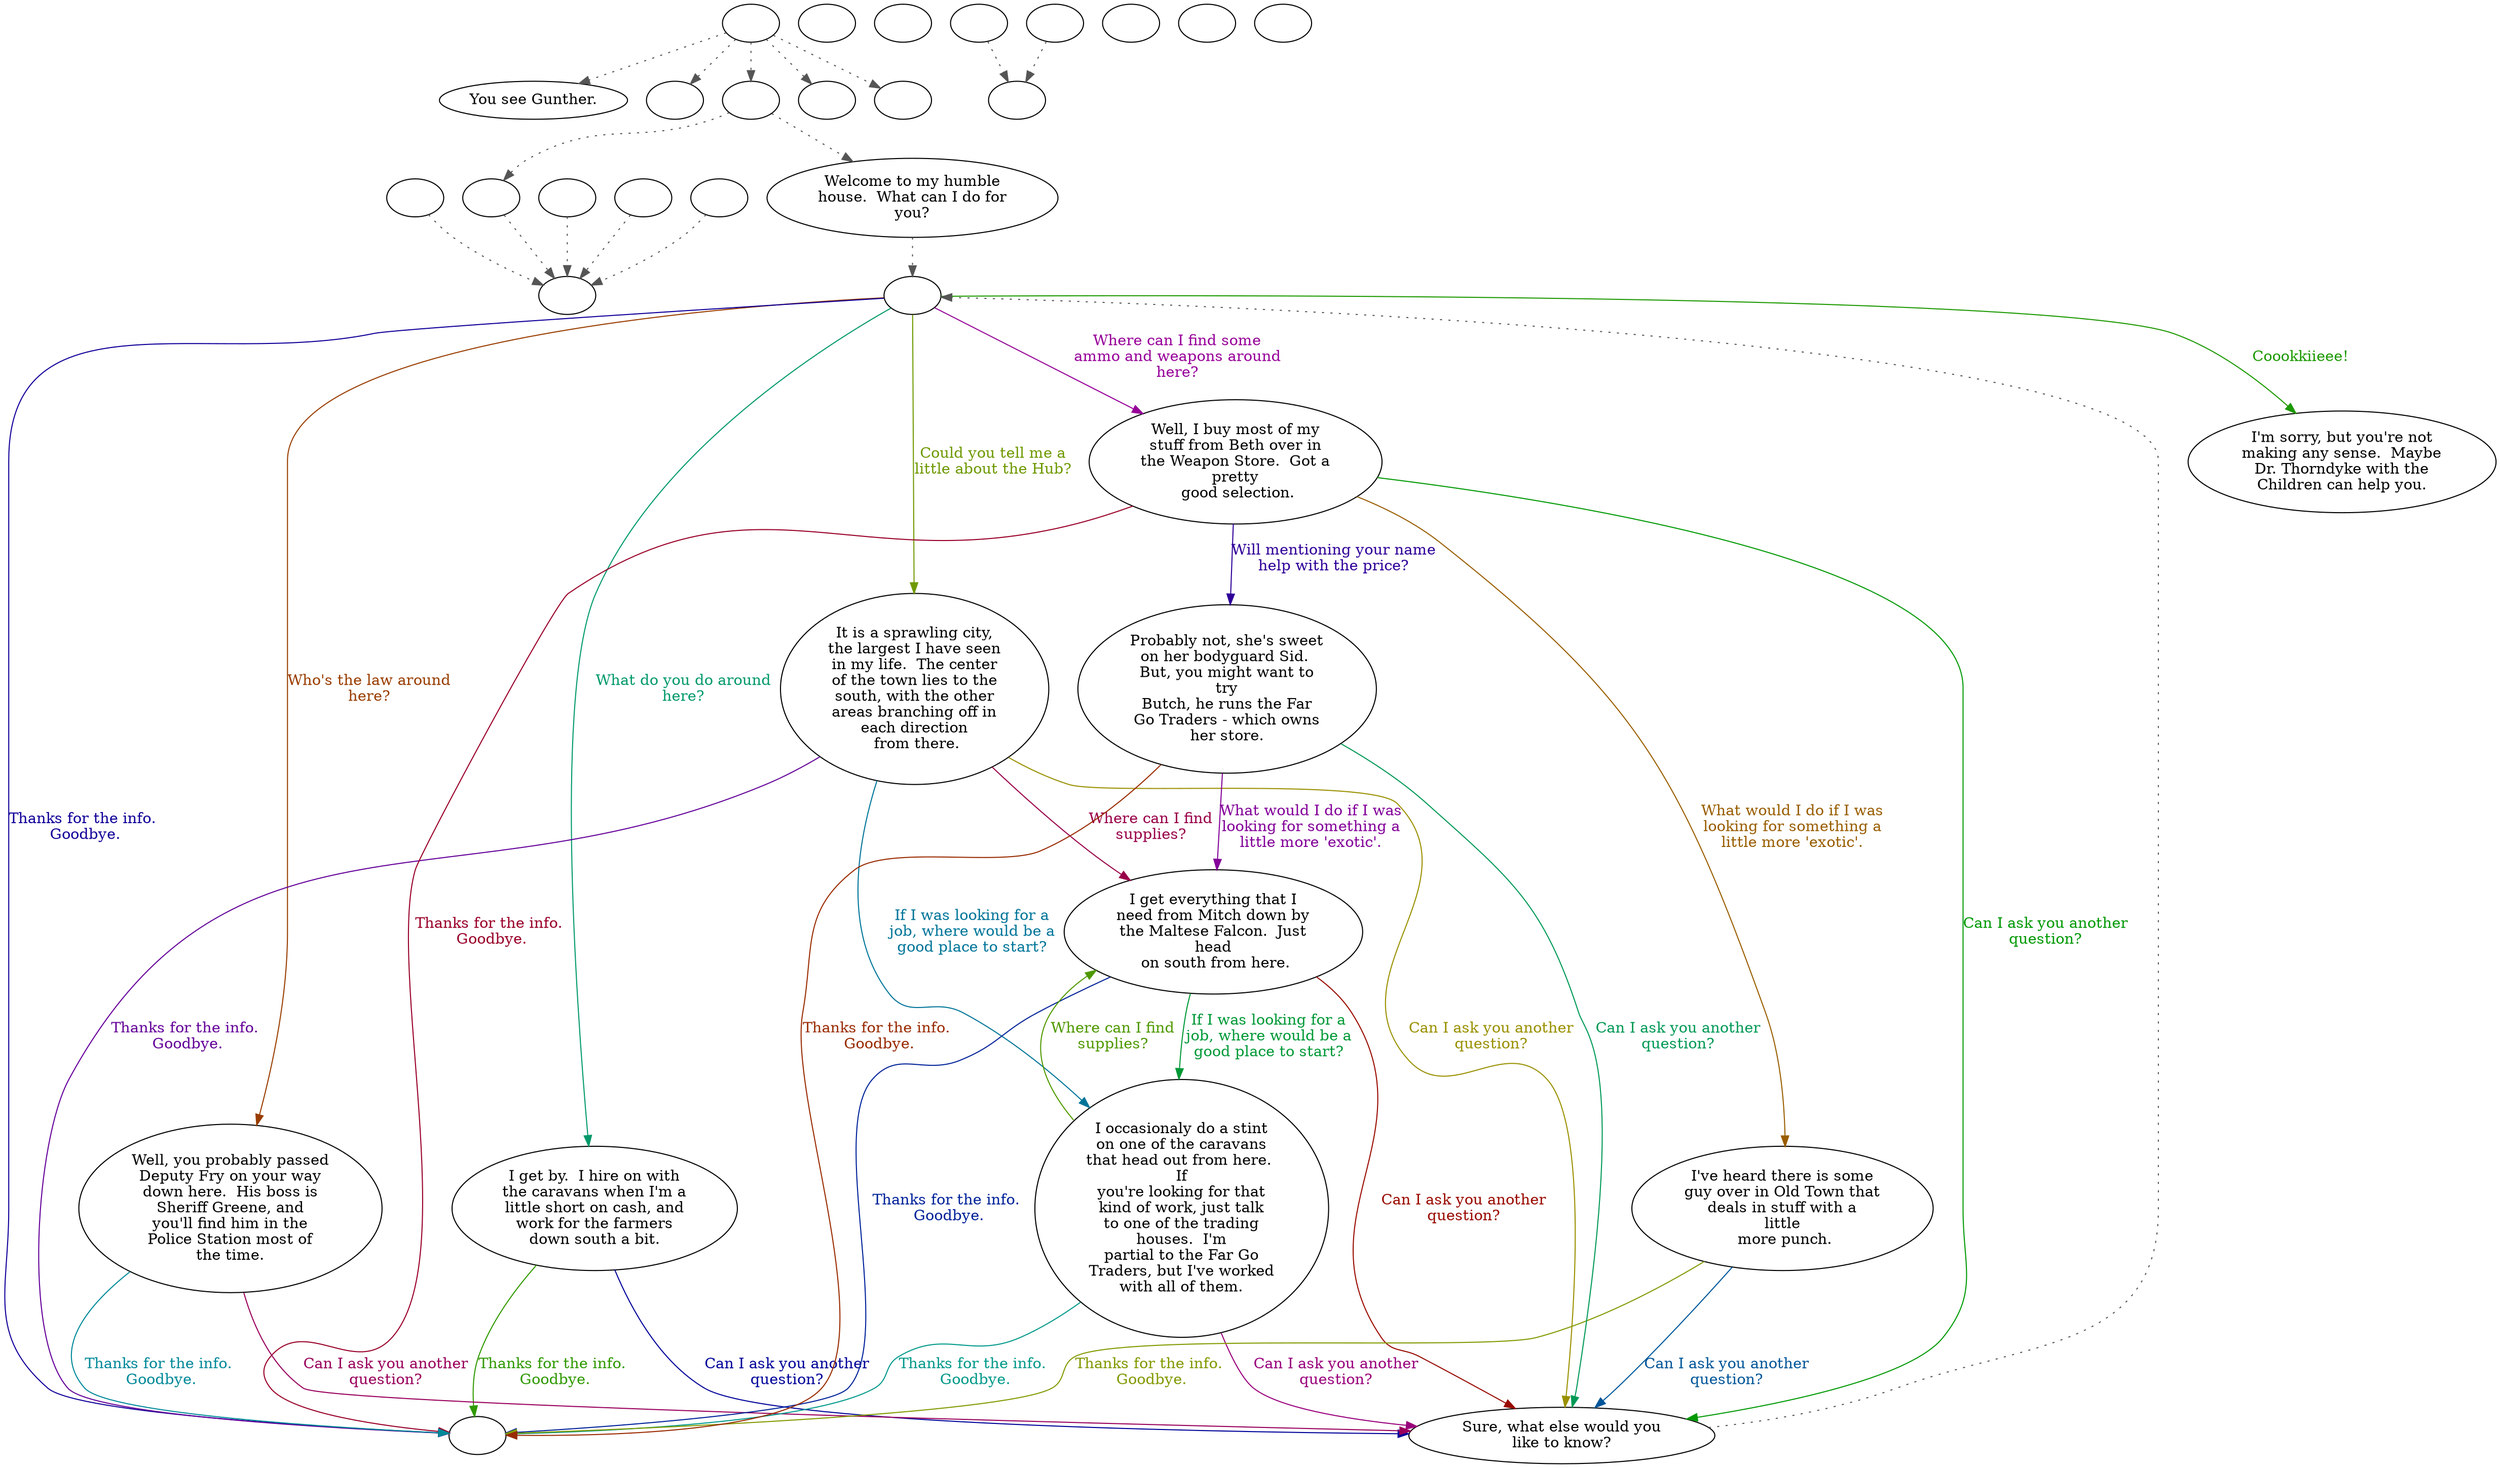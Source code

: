 digraph GUNTHER {
  "start" [style=filled       fillcolor="#FFFFFF"       color="#000000"]
  "start" -> "look_at_p_proc" [style=dotted color="#555555"]
  "start" -> "pickup_p_proc" [style=dotted color="#555555"]
  "start" -> "talk_p_proc" [style=dotted color="#555555"]
  "start" -> "critter_p_proc" [style=dotted color="#555555"]
  "start" -> "destroy_p_proc" [style=dotted color="#555555"]
  "start" [label=""]
  "combat" [style=filled       fillcolor="#FFFFFF"       color="#000000"]
  "combat" [label=""]
  "critter_p_proc" [style=filled       fillcolor="#FFFFFF"       color="#000000"]
  "critter_p_proc" [label=""]
  "pickup_p_proc" [style=filled       fillcolor="#FFFFFF"       color="#000000"]
  "pickup_p_proc" [label=""]
  "talk_p_proc" [style=filled       fillcolor="#FFFFFF"       color="#000000"]
  "talk_p_proc" -> "get_reaction" [style=dotted color="#555555"]
  "talk_p_proc" -> "Gunther00" [style=dotted color="#555555"]
  "talk_p_proc" [label=""]
  "destroy_p_proc" [style=filled       fillcolor="#FFFFFF"       color="#000000"]
  "destroy_p_proc" [label=""]
  "damage_p_proc" [style=filled       fillcolor="#FFFFFF"       color="#000000"]
  "damage_p_proc" [label=""]
  "look_at_p_proc" [style=filled       fillcolor="#FFFFFF"       color="#000000"]
  "look_at_p_proc" [label="You see Gunther."]
  "Gunther00" [style=filled       fillcolor="#FFFFFF"       color="#000000"]
  "Gunther00" -> "Gunther01" [style=dotted color="#555555"]
  "Gunther00" [label="Welcome to my humble\nhouse.  What can I do for\nyou?"]
  "Gunther01" [style=filled       fillcolor="#FFFFFF"       color="#000000"]
  "Gunther01" [label=""]
  "Gunther01" -> "Gunther03" [label="Could you tell me a\nlittle about the Hub?" color="#6F9900" fontcolor="#6F9900"]
  "Gunther01" -> "Gunther06" [label="Where can I find some\nammo and weapons around\nhere?" color="#970099" fontcolor="#970099"]
  "Gunther01" -> "Gunther09" [label="What do you do around\nhere?" color="#00996A" fontcolor="#00996A"]
  "Gunther01" -> "Gunther10" [label="Who's the law around\nhere?" color="#993D00" fontcolor="#993D00"]
  "Gunther01" -> "GuntherEnd" [label="Thanks for the info. \nGoodbye." color="#110099" fontcolor="#110099"]
  "Gunther01" -> "Gunther11" [label="Coookkiieee!" color="#1C9900" fontcolor="#1C9900"]
  "Gunther02" [style=filled       fillcolor="#FFFFFF"       color="#000000"]
  "Gunther02" -> "Gunther01" [style=dotted color="#555555"]
  "Gunther02" [label="Sure, what else would you\nlike to know?"]
  "Gunther03" [style=filled       fillcolor="#FFFFFF"       color="#000000"]
  "Gunther03" [label="It is a sprawling city,\nthe largest I have seen\nin my life.  The center\nof the town lies to the\nsouth, with the other\nareas branching off in\neach direction\n from there."]
  "Gunther03" -> "Gunther04" [label="Where can I find\nsupplies?" color="#990049" fontcolor="#990049"]
  "Gunther03" -> "Gunther05" [label="If I was looking for a\njob, where would be a\ngood place to start?" color="#007599" fontcolor="#007599"]
  "Gunther03" -> "Gunther02" [label="Can I ask you another\nquestion?" color="#999000" fontcolor="#999000"]
  "Gunther03" -> "GuntherEnd" [label="Thanks for the info. \nGoodbye." color="#640099" fontcolor="#640099"]
  "Gunther04" [style=filled       fillcolor="#FFFFFF"       color="#000000"]
  "Gunther04" [label="I get everything that I\nneed from Mitch down by\nthe Maltese Falcon.  Just\nhead\n on south from here."]
  "Gunther04" -> "Gunther05" [label="If I was looking for a\njob, where would be a\ngood place to start?" color="#009937" fontcolor="#009937"]
  "Gunther04" -> "Gunther02" [label="Can I ask you another\nquestion?" color="#990A00" fontcolor="#990A00"]
  "Gunther04" -> "GuntherEnd" [label="Thanks for the info. \nGoodbye." color="#002299" fontcolor="#002299"]
  "Gunther05" [style=filled       fillcolor="#FFFFFF"       color="#000000"]
  "Gunther05" [label="I occasionaly do a stint\non one of the caravans\nthat head out from here. \nIf\nyou're looking for that\nkind of work, just talk\nto one of the trading\nhouses.  I'm\npartial to the Far Go\nTraders, but I've worked\nwith all of them."]
  "Gunther05" -> "Gunther04" [label="Where can I find\nsupplies?" color="#4F9900" fontcolor="#4F9900"]
  "Gunther05" -> "Gunther02" [label="Can I ask you another\nquestion?" color="#99007C" fontcolor="#99007C"]
  "Gunther05" -> "GuntherEnd" [label="Thanks for the info. \nGoodbye." color="#00998A" fontcolor="#00998A"]
  "Gunther06" [style=filled       fillcolor="#FFFFFF"       color="#000000"]
  "Gunther06" [label="Well, I buy most of my\nstuff from Beth over in\nthe Weapon Store.  Got a\npretty\n good selection."]
  "Gunther06" -> "Gunther07" [label="What would I do if I was\nlooking for something a\nlittle more 'exotic'." color="#995D00" fontcolor="#995D00"]
  "Gunther06" -> "Gunther08" [label="Will mentioning your name\nhelp with the price?" color="#300099" fontcolor="#300099"]
  "Gunther06" -> "Gunther02" [label="Can I ask you another\nquestion?" color="#009904" fontcolor="#009904"]
  "Gunther06" -> "GuntherEnd" [label="Thanks for the info. \nGoodbye." color="#990029" fontcolor="#990029"]
  "Gunther07" [style=filled       fillcolor="#FFFFFF"       color="#000000"]
  "Gunther07" [label="I've heard there is some\nguy over in Old Town that\ndeals in stuff with a\nlittle\n more punch."]
  "Gunther07" -> "Gunther02" [label="Can I ask you another\nquestion?" color="#005699" fontcolor="#005699"]
  "Gunther07" -> "GuntherEnd" [label="Thanks for the info. \nGoodbye." color="#829900" fontcolor="#829900"]
  "Gunther08" [style=filled       fillcolor="#FFFFFF"       color="#000000"]
  "Gunther08" [label="Probably not, she's sweet\non her bodyguard Sid. \nBut, you might want to\ntry\nButch, he runs the Far\nGo Traders - which owns\nher store."]
  "Gunther08" -> "Gunther04" [label="What would I do if I was\nlooking for something a\nlittle more 'exotic'." color="#830099" fontcolor="#830099"]
  "Gunther08" -> "Gunther02" [label="Can I ask you another\nquestion?" color="#009956" fontcolor="#009956"]
  "Gunther08" -> "GuntherEnd" [label="Thanks for the info. \nGoodbye." color="#992A00" fontcolor="#992A00"]
  "Gunther09" [style=filled       fillcolor="#FFFFFF"       color="#000000"]
  "Gunther09" [label="I get by.  I hire on with\nthe caravans when I'm a\nlittle short on cash, and\nwork for the farmers\ndown south a bit."]
  "Gunther09" -> "Gunther02" [label="Can I ask you another\nquestion?" color="#000399" fontcolor="#000399"]
  "Gunther09" -> "GuntherEnd" [label="Thanks for the info. \nGoodbye." color="#2F9900" fontcolor="#2F9900"]
  "Gunther10" [style=filled       fillcolor="#FFFFFF"       color="#000000"]
  "Gunther10" [label="Well, you probably passed\nDeputy Fry on your way\ndown here.  His boss is\nSheriff Greene, and\nyou'll find him in the\nPolice Station most of\nthe time."]
  "Gunther10" -> "Gunther02" [label="Can I ask you another\nquestion?" color="#99005C" fontcolor="#99005C"]
  "Gunther10" -> "GuntherEnd" [label="Thanks for the info. \nGoodbye." color="#008999" fontcolor="#008999"]
  "Gunther11" [style=filled       fillcolor="#FFFFFF"       color="#000000"]
  "Gunther11" [label="I'm sorry, but you're not\nmaking any sense.  Maybe\nDr. Thorndyke with the\nChildren can help you."]
  "GuntherEnd" [style=filled       fillcolor="#FFFFFF"       color="#000000"]
  "GuntherEnd" [label=""]
  "get_reaction" [style=filled       fillcolor="#FFFFFF"       color="#000000"]
  "get_reaction" -> "ReactToLevel" [style=dotted color="#555555"]
  "get_reaction" [label=""]
  "ReactToLevel" [style=filled       fillcolor="#FFFFFF"       color="#000000"]
  "ReactToLevel" [label=""]
  "LevelToReact" [style=filled       fillcolor="#FFFFFF"       color="#000000"]
  "LevelToReact" [label=""]
  "UpReact" [style=filled       fillcolor="#FFFFFF"       color="#000000"]
  "UpReact" -> "ReactToLevel" [style=dotted color="#555555"]
  "UpReact" [label=""]
  "DownReact" [style=filled       fillcolor="#FFFFFF"       color="#000000"]
  "DownReact" -> "ReactToLevel" [style=dotted color="#555555"]
  "DownReact" [label=""]
  "BottomReact" [style=filled       fillcolor="#FFFFFF"       color="#000000"]
  "BottomReact" [label=""]
  "TopReact" [style=filled       fillcolor="#FFFFFF"       color="#000000"]
  "TopReact" [label=""]
  "BigUpReact" [style=filled       fillcolor="#FFFFFF"       color="#000000"]
  "BigUpReact" -> "ReactToLevel" [style=dotted color="#555555"]
  "BigUpReact" [label=""]
  "BigDownReact" [style=filled       fillcolor="#FFFFFF"       color="#000000"]
  "BigDownReact" -> "ReactToLevel" [style=dotted color="#555555"]
  "BigDownReact" [label=""]
  "UpReactLevel" [style=filled       fillcolor="#FFFFFF"       color="#000000"]
  "UpReactLevel" -> "LevelToReact" [style=dotted color="#555555"]
  "UpReactLevel" [label=""]
  "DownReactLevel" [style=filled       fillcolor="#FFFFFF"       color="#000000"]
  "DownReactLevel" -> "LevelToReact" [style=dotted color="#555555"]
  "DownReactLevel" [label=""]
  "Goodbyes" [style=filled       fillcolor="#FFFFFF"       color="#000000"]
  "Goodbyes" [label=""]
}